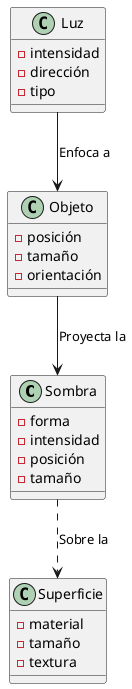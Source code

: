 @startuml

class Sombra {
  - forma
  - intensidad
  - posición
  - tamaño
}

class Objeto {
  - posición
  - tamaño
  - orientación
}

class Luz {
  - intensidad
  - dirección
  - tipo
}

class Superficie {
  - material
  - tamaño
  - textura
}

Luz --> Objeto: Enfoca a
Objeto --> Sombra: Proyecta la
Sombra ..> Superficie : Sobre la
@enduml
